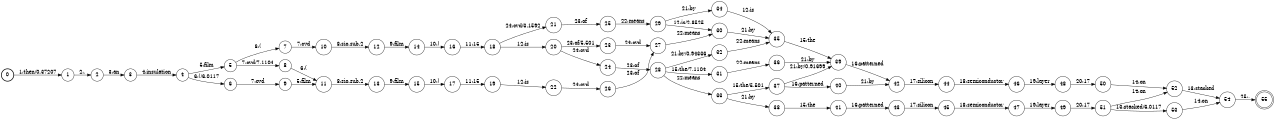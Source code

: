 digraph FST {
rankdir = LR;
size = "8.5,11";
label = "";
center = 1;
orientation = Portrait;
ranksep = "0.4";
nodesep = "0.25";
0 [label = "0", shape = circle, style = bold, fontsize = 14]
	0 -> 1 [label = "1:then/0.37207", fontsize = 14];
1 [label = "1", shape = circle, style = solid, fontsize = 14]
	1 -> 2 [label = "2:,", fontsize = 14];
2 [label = "2", shape = circle, style = solid, fontsize = 14]
	2 -> 3 [label = "3:an", fontsize = 14];
3 [label = "3", shape = circle, style = solid, fontsize = 14]
	3 -> 4 [label = "4:insulation", fontsize = 14];
4 [label = "4", shape = circle, style = solid, fontsize = 14]
	4 -> 5 [label = "5:film", fontsize = 14];
	4 -> 6 [label = "6:(/6.0117", fontsize = 14];
5 [label = "5", shape = circle, style = solid, fontsize = 14]
	5 -> 7 [label = "6:(", fontsize = 14];
	5 -> 8 [label = "7:cvd/7.1104", fontsize = 14];
6 [label = "6", shape = circle, style = solid, fontsize = 14]
	6 -> 9 [label = "7:cvd", fontsize = 14];
7 [label = "7", shape = circle, style = solid, fontsize = 14]
	7 -> 10 [label = "7:cvd", fontsize = 14];
8 [label = "8", shape = circle, style = solid, fontsize = 14]
	8 -> 11 [label = "6:(", fontsize = 14];
9 [label = "9", shape = circle, style = solid, fontsize = 14]
	9 -> 11 [label = "5:film", fontsize = 14];
10 [label = "10", shape = circle, style = solid, fontsize = 14]
	10 -> 12 [label = "8:sio.sub.2", fontsize = 14];
11 [label = "11", shape = circle, style = solid, fontsize = 14]
	11 -> 13 [label = "8:sio.sub.2", fontsize = 14];
12 [label = "12", shape = circle, style = solid, fontsize = 14]
	12 -> 14 [label = "9:film", fontsize = 14];
13 [label = "13", shape = circle, style = solid, fontsize = 14]
	13 -> 15 [label = "9:film", fontsize = 14];
14 [label = "14", shape = circle, style = solid, fontsize = 14]
	14 -> 16 [label = "10:)", fontsize = 14];
15 [label = "15", shape = circle, style = solid, fontsize = 14]
	15 -> 17 [label = "10:)", fontsize = 14];
16 [label = "16", shape = circle, style = solid, fontsize = 14]
	16 -> 18 [label = "11:15", fontsize = 14];
17 [label = "17", shape = circle, style = solid, fontsize = 14]
	17 -> 19 [label = "11:15", fontsize = 14];
18 [label = "18", shape = circle, style = solid, fontsize = 14]
	18 -> 21 [label = "24:cvd/3.1592", fontsize = 14];
	18 -> 20 [label = "12:is", fontsize = 14];
19 [label = "19", shape = circle, style = solid, fontsize = 14]
	19 -> 22 [label = "12:is", fontsize = 14];
20 [label = "20", shape = circle, style = solid, fontsize = 14]
	20 -> 24 [label = "24:cvd", fontsize = 14];
	20 -> 23 [label = "23:of/5.501", fontsize = 14];
21 [label = "21", shape = circle, style = solid, fontsize = 14]
	21 -> 25 [label = "23:of", fontsize = 14];
22 [label = "22", shape = circle, style = solid, fontsize = 14]
	22 -> 26 [label = "24:cvd", fontsize = 14];
23 [label = "23", shape = circle, style = solid, fontsize = 14]
	23 -> 27 [label = "24:cvd", fontsize = 14];
24 [label = "24", shape = circle, style = solid, fontsize = 14]
	24 -> 28 [label = "23:of", fontsize = 14];
25 [label = "25", shape = circle, style = solid, fontsize = 14]
	25 -> 29 [label = "22:means", fontsize = 14];
26 [label = "26", shape = circle, style = solid, fontsize = 14]
	26 -> 27 [label = "23:of", fontsize = 14];
27 [label = "27", shape = circle, style = solid, fontsize = 14]
	27 -> 30 [label = "22:means", fontsize = 14];
28 [label = "28", shape = circle, style = solid, fontsize = 14]
	28 -> 31 [label = "15:the/7.1104", fontsize = 14];
	28 -> 32 [label = "21:by/0.94336", fontsize = 14];
	28 -> 33 [label = "22:means", fontsize = 14];
29 [label = "29", shape = circle, style = solid, fontsize = 14]
	29 -> 30 [label = "12:is/2.8525", fontsize = 14];
	29 -> 34 [label = "21:by", fontsize = 14];
30 [label = "30", shape = circle, style = solid, fontsize = 14]
	30 -> 35 [label = "21:by", fontsize = 14];
31 [label = "31", shape = circle, style = solid, fontsize = 14]
	31 -> 36 [label = "22:means", fontsize = 14];
32 [label = "32", shape = circle, style = solid, fontsize = 14]
	32 -> 35 [label = "22:means", fontsize = 14];
33 [label = "33", shape = circle, style = solid, fontsize = 14]
	33 -> 37 [label = "15:the/5.501", fontsize = 14];
	33 -> 38 [label = "21:by", fontsize = 14];
34 [label = "34", shape = circle, style = solid, fontsize = 14]
	34 -> 35 [label = "12:is", fontsize = 14];
35 [label = "35", shape = circle, style = solid, fontsize = 14]
	35 -> 39 [label = "15:the", fontsize = 14];
36 [label = "36", shape = circle, style = solid, fontsize = 14]
	36 -> 39 [label = "21:by", fontsize = 14];
37 [label = "37", shape = circle, style = solid, fontsize = 14]
	37 -> 40 [label = "16:patterned", fontsize = 14];
	37 -> 39 [label = "21:by/0.91699", fontsize = 14];
38 [label = "38", shape = circle, style = solid, fontsize = 14]
	38 -> 41 [label = "15:the", fontsize = 14];
39 [label = "39", shape = circle, style = solid, fontsize = 14]
	39 -> 42 [label = "16:patterned", fontsize = 14];
40 [label = "40", shape = circle, style = solid, fontsize = 14]
	40 -> 42 [label = "21:by", fontsize = 14];
41 [label = "41", shape = circle, style = solid, fontsize = 14]
	41 -> 43 [label = "16:patterned", fontsize = 14];
42 [label = "42", shape = circle, style = solid, fontsize = 14]
	42 -> 44 [label = "17:silicon", fontsize = 14];
43 [label = "43", shape = circle, style = solid, fontsize = 14]
	43 -> 45 [label = "17:silicon", fontsize = 14];
44 [label = "44", shape = circle, style = solid, fontsize = 14]
	44 -> 46 [label = "18:semiconductor", fontsize = 14];
45 [label = "45", shape = circle, style = solid, fontsize = 14]
	45 -> 47 [label = "18:semiconductor", fontsize = 14];
46 [label = "46", shape = circle, style = solid, fontsize = 14]
	46 -> 48 [label = "19:layer", fontsize = 14];
47 [label = "47", shape = circle, style = solid, fontsize = 14]
	47 -> 49 [label = "19:layer", fontsize = 14];
48 [label = "48", shape = circle, style = solid, fontsize = 14]
	48 -> 50 [label = "20:17", fontsize = 14];
49 [label = "49", shape = circle, style = solid, fontsize = 14]
	49 -> 51 [label = "20:17", fontsize = 14];
50 [label = "50", shape = circle, style = solid, fontsize = 14]
	50 -> 52 [label = "14:on", fontsize = 14];
51 [label = "51", shape = circle, style = solid, fontsize = 14]
	51 -> 53 [label = "13:stacked/6.0117", fontsize = 14];
	51 -> 52 [label = "14:on", fontsize = 14];
52 [label = "52", shape = circle, style = solid, fontsize = 14]
	52 -> 54 [label = "13:stacked", fontsize = 14];
53 [label = "53", shape = circle, style = solid, fontsize = 14]
	53 -> 54 [label = "14:on", fontsize = 14];
54 [label = "54", shape = circle, style = solid, fontsize = 14]
	54 -> 55 [label = "25:.", fontsize = 14];
55 [label = "55", shape = doublecircle, style = solid, fontsize = 14]
}
